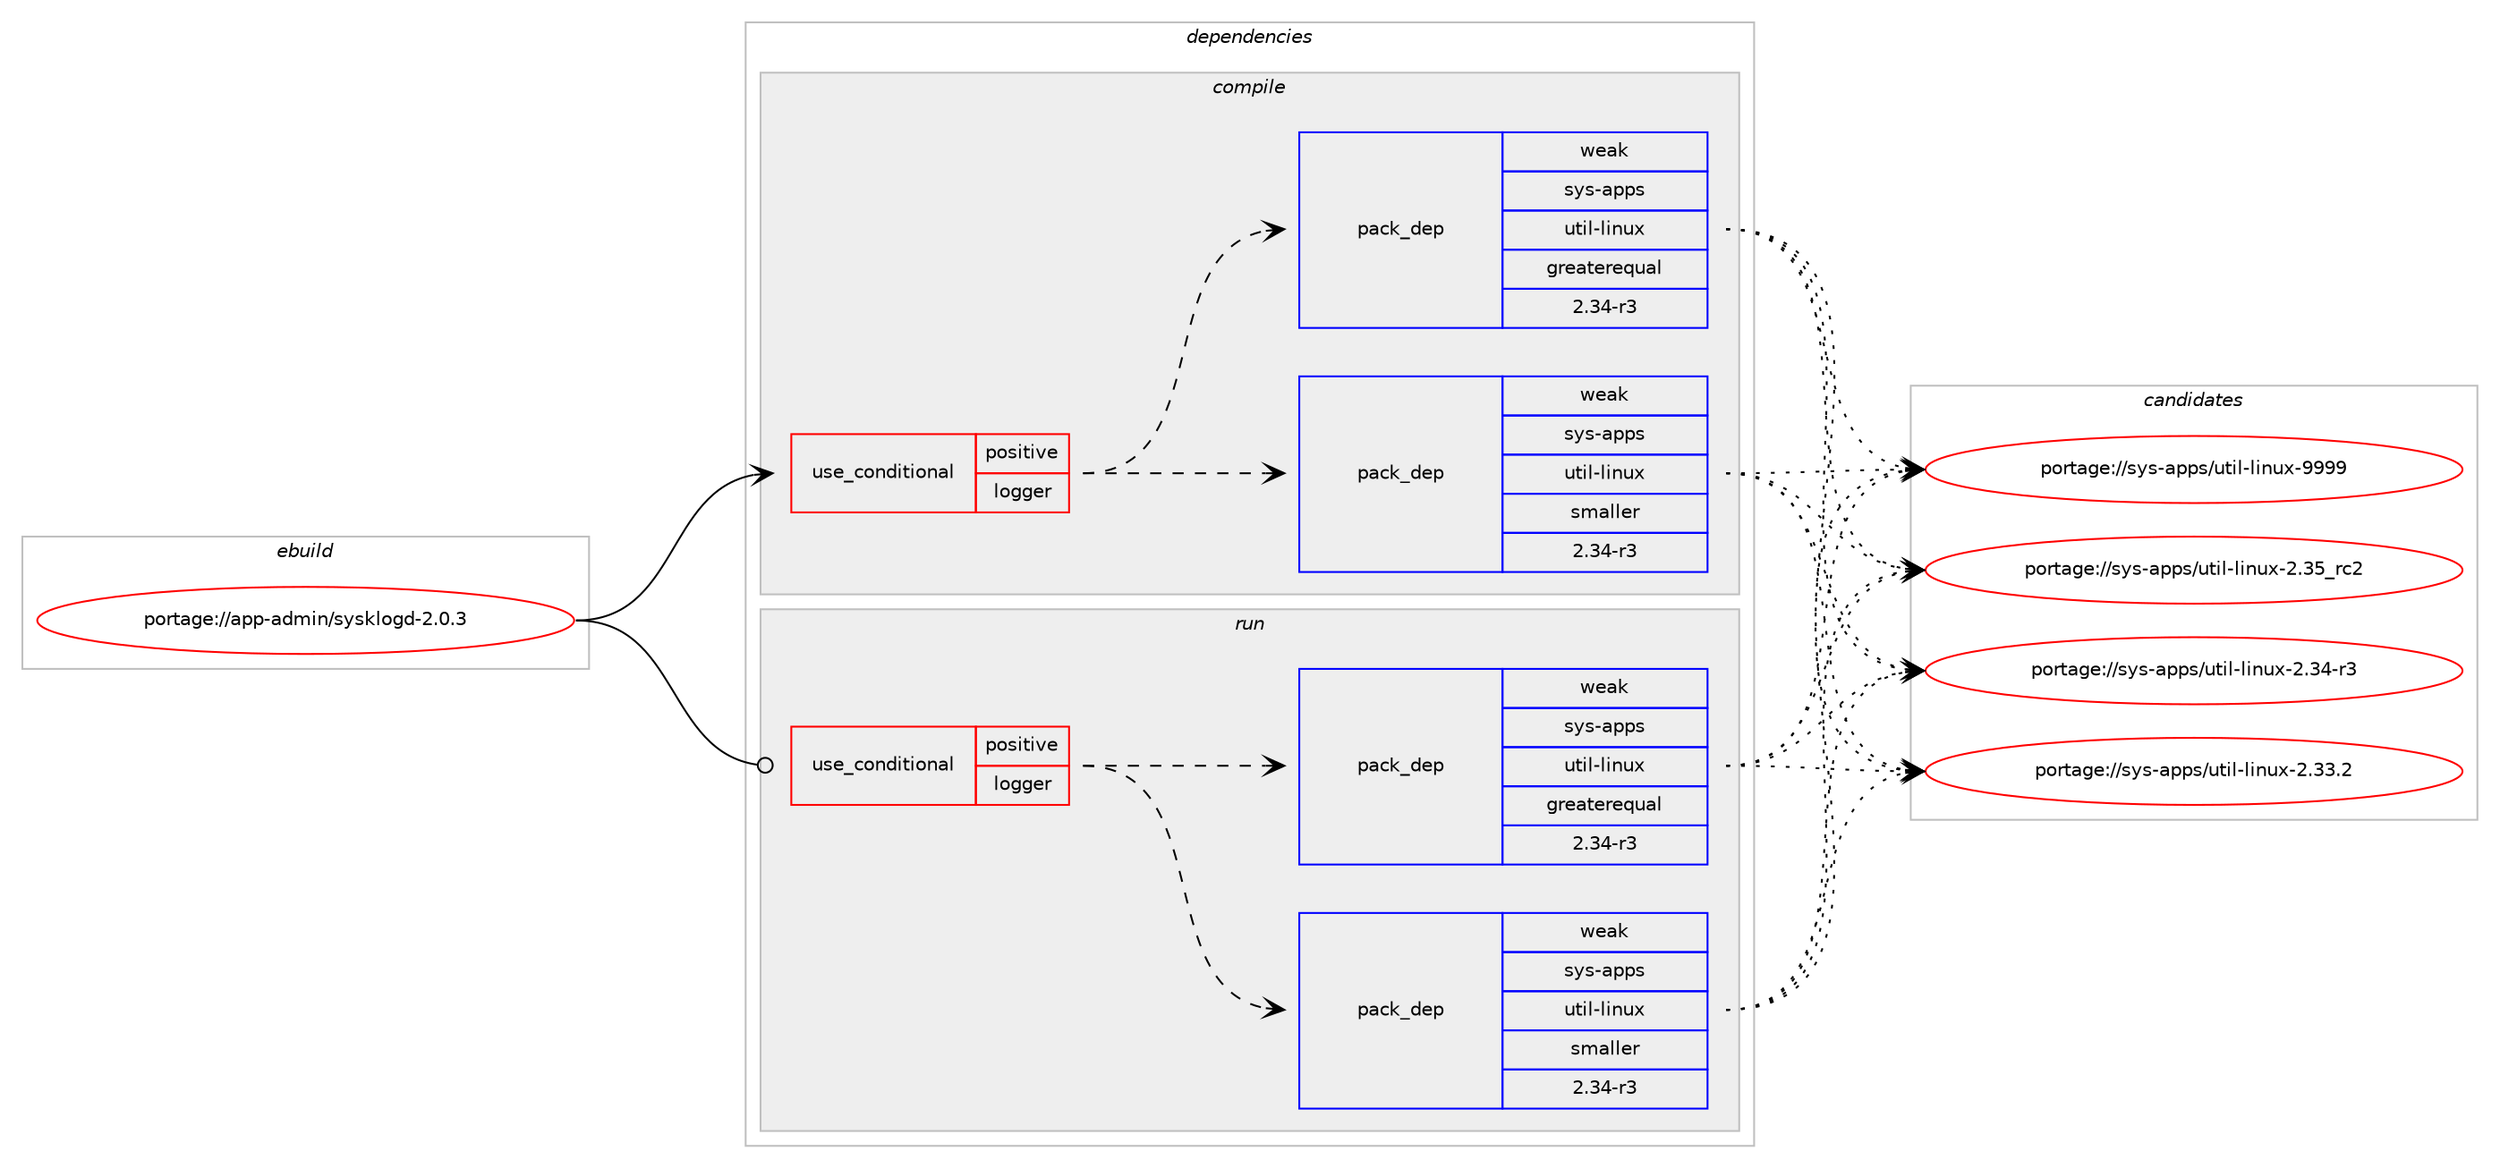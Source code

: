 digraph prolog {

# *************
# Graph options
# *************

newrank=true;
concentrate=true;
compound=true;
graph [rankdir=LR,fontname=Helvetica,fontsize=10,ranksep=1.5];#, ranksep=2.5, nodesep=0.2];
edge  [arrowhead=vee];
node  [fontname=Helvetica,fontsize=10];

# **********
# The ebuild
# **********

subgraph cluster_leftcol {
color=gray;
label=<<i>ebuild</i>>;
id [label="portage://app-admin/sysklogd-2.0.3", color=red, width=4, href="../app-admin/sysklogd-2.0.3.svg"];
}

# ****************
# The dependencies
# ****************

subgraph cluster_midcol {
color=gray;
label=<<i>dependencies</i>>;
subgraph cluster_compile {
fillcolor="#eeeeee";
style=filled;
label=<<i>compile</i>>;
subgraph cond153802 {
dependency651065 [label=<<TABLE BORDER="0" CELLBORDER="1" CELLSPACING="0" CELLPADDING="4"><TR><TD ROWSPAN="3" CELLPADDING="10">use_conditional</TD></TR><TR><TD>positive</TD></TR><TR><TD>logger</TD></TR></TABLE>>, shape=none, color=red];
subgraph pack488579 {
dependency651066 [label=<<TABLE BORDER="0" CELLBORDER="1" CELLSPACING="0" CELLPADDING="4" WIDTH="220"><TR><TD ROWSPAN="6" CELLPADDING="30">pack_dep</TD></TR><TR><TD WIDTH="110">weak</TD></TR><TR><TD>sys-apps</TD></TR><TR><TD>util-linux</TD></TR><TR><TD>smaller</TD></TR><TR><TD>2.34-r3</TD></TR></TABLE>>, shape=none, color=blue];
}
dependency651065:e -> dependency651066:w [weight=20,style="dashed",arrowhead="vee"];
subgraph pack488580 {
dependency651067 [label=<<TABLE BORDER="0" CELLBORDER="1" CELLSPACING="0" CELLPADDING="4" WIDTH="220"><TR><TD ROWSPAN="6" CELLPADDING="30">pack_dep</TD></TR><TR><TD WIDTH="110">weak</TD></TR><TR><TD>sys-apps</TD></TR><TR><TD>util-linux</TD></TR><TR><TD>greaterequal</TD></TR><TR><TD>2.34-r3</TD></TR></TABLE>>, shape=none, color=blue];
}
dependency651065:e -> dependency651067:w [weight=20,style="dashed",arrowhead="vee"];
}
id:e -> dependency651065:w [weight=20,style="solid",arrowhead="vee"];
}
subgraph cluster_compileandrun {
fillcolor="#eeeeee";
style=filled;
label=<<i>compile and run</i>>;
}
subgraph cluster_run {
fillcolor="#eeeeee";
style=filled;
label=<<i>run</i>>;
subgraph cond153803 {
dependency651068 [label=<<TABLE BORDER="0" CELLBORDER="1" CELLSPACING="0" CELLPADDING="4"><TR><TD ROWSPAN="3" CELLPADDING="10">use_conditional</TD></TR><TR><TD>positive</TD></TR><TR><TD>logger</TD></TR></TABLE>>, shape=none, color=red];
subgraph pack488581 {
dependency651069 [label=<<TABLE BORDER="0" CELLBORDER="1" CELLSPACING="0" CELLPADDING="4" WIDTH="220"><TR><TD ROWSPAN="6" CELLPADDING="30">pack_dep</TD></TR><TR><TD WIDTH="110">weak</TD></TR><TR><TD>sys-apps</TD></TR><TR><TD>util-linux</TD></TR><TR><TD>smaller</TD></TR><TR><TD>2.34-r3</TD></TR></TABLE>>, shape=none, color=blue];
}
dependency651068:e -> dependency651069:w [weight=20,style="dashed",arrowhead="vee"];
subgraph pack488582 {
dependency651070 [label=<<TABLE BORDER="0" CELLBORDER="1" CELLSPACING="0" CELLPADDING="4" WIDTH="220"><TR><TD ROWSPAN="6" CELLPADDING="30">pack_dep</TD></TR><TR><TD WIDTH="110">weak</TD></TR><TR><TD>sys-apps</TD></TR><TR><TD>util-linux</TD></TR><TR><TD>greaterequal</TD></TR><TR><TD>2.34-r3</TD></TR></TABLE>>, shape=none, color=blue];
}
dependency651068:e -> dependency651070:w [weight=20,style="dashed",arrowhead="vee"];
}
id:e -> dependency651068:w [weight=20,style="solid",arrowhead="odot"];
}
}

# **************
# The candidates
# **************

subgraph cluster_choices {
rank=same;
color=gray;
label=<<i>candidates</i>>;

subgraph choice488579 {
color=black;
nodesep=1;
choice115121115459711211211547117116105108451081051101171204557575757 [label="portage://sys-apps/util-linux-9999", color=red, width=4,href="../sys-apps/util-linux-9999.svg"];
choice115121115459711211211547117116105108451081051101171204550465153951149950 [label="portage://sys-apps/util-linux-2.35_rc2", color=red, width=4,href="../sys-apps/util-linux-2.35_rc2.svg"];
choice1151211154597112112115471171161051084510810511011712045504651524511451 [label="portage://sys-apps/util-linux-2.34-r3", color=red, width=4,href="../sys-apps/util-linux-2.34-r3.svg"];
choice1151211154597112112115471171161051084510810511011712045504651514650 [label="portage://sys-apps/util-linux-2.33.2", color=red, width=4,href="../sys-apps/util-linux-2.33.2.svg"];
dependency651066:e -> choice115121115459711211211547117116105108451081051101171204557575757:w [style=dotted,weight="100"];
dependency651066:e -> choice115121115459711211211547117116105108451081051101171204550465153951149950:w [style=dotted,weight="100"];
dependency651066:e -> choice1151211154597112112115471171161051084510810511011712045504651524511451:w [style=dotted,weight="100"];
dependency651066:e -> choice1151211154597112112115471171161051084510810511011712045504651514650:w [style=dotted,weight="100"];
}
subgraph choice488580 {
color=black;
nodesep=1;
choice115121115459711211211547117116105108451081051101171204557575757 [label="portage://sys-apps/util-linux-9999", color=red, width=4,href="../sys-apps/util-linux-9999.svg"];
choice115121115459711211211547117116105108451081051101171204550465153951149950 [label="portage://sys-apps/util-linux-2.35_rc2", color=red, width=4,href="../sys-apps/util-linux-2.35_rc2.svg"];
choice1151211154597112112115471171161051084510810511011712045504651524511451 [label="portage://sys-apps/util-linux-2.34-r3", color=red, width=4,href="../sys-apps/util-linux-2.34-r3.svg"];
choice1151211154597112112115471171161051084510810511011712045504651514650 [label="portage://sys-apps/util-linux-2.33.2", color=red, width=4,href="../sys-apps/util-linux-2.33.2.svg"];
dependency651067:e -> choice115121115459711211211547117116105108451081051101171204557575757:w [style=dotted,weight="100"];
dependency651067:e -> choice115121115459711211211547117116105108451081051101171204550465153951149950:w [style=dotted,weight="100"];
dependency651067:e -> choice1151211154597112112115471171161051084510810511011712045504651524511451:w [style=dotted,weight="100"];
dependency651067:e -> choice1151211154597112112115471171161051084510810511011712045504651514650:w [style=dotted,weight="100"];
}
subgraph choice488581 {
color=black;
nodesep=1;
choice115121115459711211211547117116105108451081051101171204557575757 [label="portage://sys-apps/util-linux-9999", color=red, width=4,href="../sys-apps/util-linux-9999.svg"];
choice115121115459711211211547117116105108451081051101171204550465153951149950 [label="portage://sys-apps/util-linux-2.35_rc2", color=red, width=4,href="../sys-apps/util-linux-2.35_rc2.svg"];
choice1151211154597112112115471171161051084510810511011712045504651524511451 [label="portage://sys-apps/util-linux-2.34-r3", color=red, width=4,href="../sys-apps/util-linux-2.34-r3.svg"];
choice1151211154597112112115471171161051084510810511011712045504651514650 [label="portage://sys-apps/util-linux-2.33.2", color=red, width=4,href="../sys-apps/util-linux-2.33.2.svg"];
dependency651069:e -> choice115121115459711211211547117116105108451081051101171204557575757:w [style=dotted,weight="100"];
dependency651069:e -> choice115121115459711211211547117116105108451081051101171204550465153951149950:w [style=dotted,weight="100"];
dependency651069:e -> choice1151211154597112112115471171161051084510810511011712045504651524511451:w [style=dotted,weight="100"];
dependency651069:e -> choice1151211154597112112115471171161051084510810511011712045504651514650:w [style=dotted,weight="100"];
}
subgraph choice488582 {
color=black;
nodesep=1;
choice115121115459711211211547117116105108451081051101171204557575757 [label="portage://sys-apps/util-linux-9999", color=red, width=4,href="../sys-apps/util-linux-9999.svg"];
choice115121115459711211211547117116105108451081051101171204550465153951149950 [label="portage://sys-apps/util-linux-2.35_rc2", color=red, width=4,href="../sys-apps/util-linux-2.35_rc2.svg"];
choice1151211154597112112115471171161051084510810511011712045504651524511451 [label="portage://sys-apps/util-linux-2.34-r3", color=red, width=4,href="../sys-apps/util-linux-2.34-r3.svg"];
choice1151211154597112112115471171161051084510810511011712045504651514650 [label="portage://sys-apps/util-linux-2.33.2", color=red, width=4,href="../sys-apps/util-linux-2.33.2.svg"];
dependency651070:e -> choice115121115459711211211547117116105108451081051101171204557575757:w [style=dotted,weight="100"];
dependency651070:e -> choice115121115459711211211547117116105108451081051101171204550465153951149950:w [style=dotted,weight="100"];
dependency651070:e -> choice1151211154597112112115471171161051084510810511011712045504651524511451:w [style=dotted,weight="100"];
dependency651070:e -> choice1151211154597112112115471171161051084510810511011712045504651514650:w [style=dotted,weight="100"];
}
}

}
